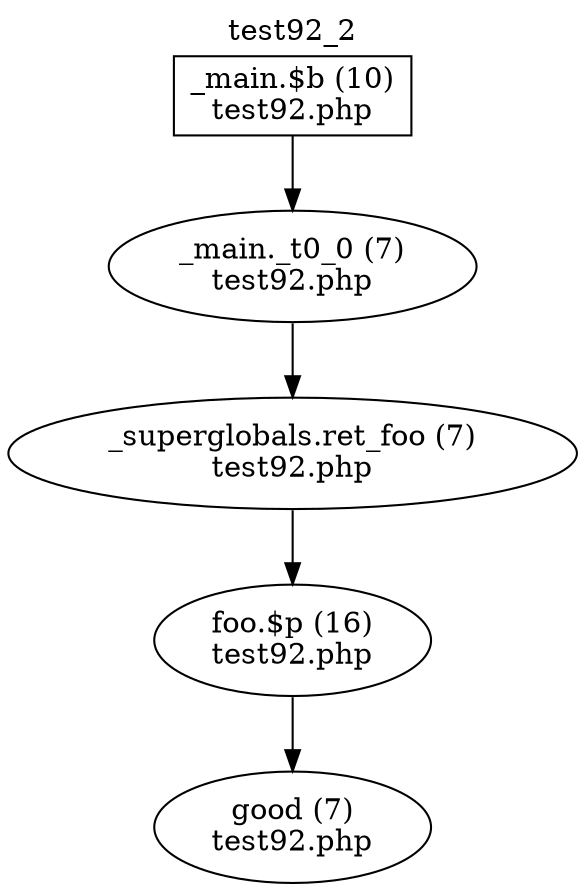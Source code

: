 digraph cfg {
  label="test92_2";
  labelloc=t;
  n1 [shape=box, label="_main.$b (10)\ntest92.php"];
  n2 [shape=ellipse, label="_main._t0_0 (7)\ntest92.php"];
  n3 [shape=ellipse, label="_superglobals.ret_foo (7)\ntest92.php"];
  n4 [shape=ellipse, label="foo.$p (16)\ntest92.php"];
  n5 [shape=ellipse, label="good (7)\ntest92.php"];
  n1 -> n2;
  n2 -> n3;
  n3 -> n4;
  n4 -> n5;
}
